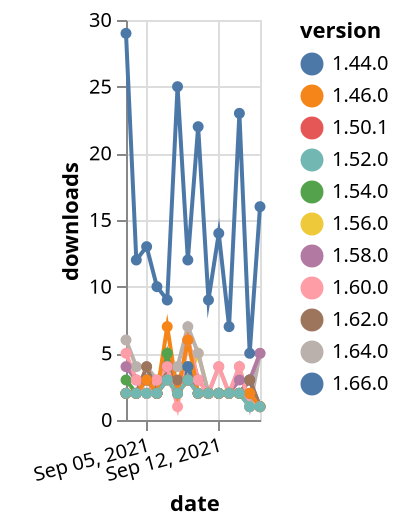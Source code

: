 {"$schema": "https://vega.github.io/schema/vega-lite/v5.json", "description": "A simple bar chart with embedded data.", "data": {"values": [{"date": "2021-09-03", "total": 4201, "delta": 2, "version": "1.56.0"}, {"date": "2021-09-04", "total": 4203, "delta": 2, "version": "1.56.0"}, {"date": "2021-09-05", "total": 4205, "delta": 2, "version": "1.56.0"}, {"date": "2021-09-06", "total": 4207, "delta": 2, "version": "1.56.0"}, {"date": "2021-09-07", "total": 4210, "delta": 3, "version": "1.56.0"}, {"date": "2021-09-08", "total": 4212, "delta": 2, "version": "1.56.0"}, {"date": "2021-09-09", "total": 4215, "delta": 3, "version": "1.56.0"}, {"date": "2021-09-10", "total": 4220, "delta": 5, "version": "1.56.0"}, {"date": "2021-09-11", "total": 4222, "delta": 2, "version": "1.56.0"}, {"date": "2021-09-12", "total": 4224, "delta": 2, "version": "1.56.0"}, {"date": "2021-09-13", "total": 4226, "delta": 2, "version": "1.56.0"}, {"date": "2021-09-14", "total": 4228, "delta": 2, "version": "1.56.0"}, {"date": "2021-09-15", "total": 4230, "delta": 2, "version": "1.56.0"}, {"date": "2021-09-16", "total": 4231, "delta": 1, "version": "1.56.0"}, {"date": "2021-09-03", "total": 1974, "delta": 6, "version": "1.64.0"}, {"date": "2021-09-04", "total": 1978, "delta": 4, "version": "1.64.0"}, {"date": "2021-09-05", "total": 1982, "delta": 4, "version": "1.64.0"}, {"date": "2021-09-06", "total": 1985, "delta": 3, "version": "1.64.0"}, {"date": "2021-09-07", "total": 1989, "delta": 4, "version": "1.64.0"}, {"date": "2021-09-08", "total": 1993, "delta": 4, "version": "1.64.0"}, {"date": "2021-09-09", "total": 2000, "delta": 7, "version": "1.64.0"}, {"date": "2021-09-10", "total": 2005, "delta": 5, "version": "1.64.0"}, {"date": "2021-09-11", "total": 2007, "delta": 2, "version": "1.64.0"}, {"date": "2021-09-12", "total": 2011, "delta": 4, "version": "1.64.0"}, {"date": "2021-09-13", "total": 2013, "delta": 2, "version": "1.64.0"}, {"date": "2021-09-14", "total": 2017, "delta": 4, "version": "1.64.0"}, {"date": "2021-09-15", "total": 2018, "delta": 1, "version": "1.64.0"}, {"date": "2021-09-16", "total": 2023, "delta": 5, "version": "1.64.0"}, {"date": "2021-09-03", "total": 4128, "delta": 3, "version": "1.54.0"}, {"date": "2021-09-04", "total": 4130, "delta": 2, "version": "1.54.0"}, {"date": "2021-09-05", "total": 4132, "delta": 2, "version": "1.54.0"}, {"date": "2021-09-06", "total": 4134, "delta": 2, "version": "1.54.0"}, {"date": "2021-09-07", "total": 4139, "delta": 5, "version": "1.54.0"}, {"date": "2021-09-08", "total": 4141, "delta": 2, "version": "1.54.0"}, {"date": "2021-09-09", "total": 4145, "delta": 4, "version": "1.54.0"}, {"date": "2021-09-10", "total": 4147, "delta": 2, "version": "1.54.0"}, {"date": "2021-09-11", "total": 4149, "delta": 2, "version": "1.54.0"}, {"date": "2021-09-12", "total": 4151, "delta": 2, "version": "1.54.0"}, {"date": "2021-09-13", "total": 4153, "delta": 2, "version": "1.54.0"}, {"date": "2021-09-14", "total": 4155, "delta": 2, "version": "1.54.0"}, {"date": "2021-09-15", "total": 4156, "delta": 1, "version": "1.54.0"}, {"date": "2021-09-16", "total": 4157, "delta": 1, "version": "1.54.0"}, {"date": "2021-09-03", "total": 3142, "delta": 4, "version": "1.58.0"}, {"date": "2021-09-04", "total": 3145, "delta": 3, "version": "1.58.0"}, {"date": "2021-09-05", "total": 3148, "delta": 3, "version": "1.58.0"}, {"date": "2021-09-06", "total": 3150, "delta": 2, "version": "1.58.0"}, {"date": "2021-09-07", "total": 3154, "delta": 4, "version": "1.58.0"}, {"date": "2021-09-08", "total": 3156, "delta": 2, "version": "1.58.0"}, {"date": "2021-09-09", "total": 3162, "delta": 6, "version": "1.58.0"}, {"date": "2021-09-10", "total": 3165, "delta": 3, "version": "1.58.0"}, {"date": "2021-09-11", "total": 3167, "delta": 2, "version": "1.58.0"}, {"date": "2021-09-12", "total": 3169, "delta": 2, "version": "1.58.0"}, {"date": "2021-09-13", "total": 3171, "delta": 2, "version": "1.58.0"}, {"date": "2021-09-14", "total": 3174, "delta": 3, "version": "1.58.0"}, {"date": "2021-09-15", "total": 3177, "delta": 3, "version": "1.58.0"}, {"date": "2021-09-16", "total": 3182, "delta": 5, "version": "1.58.0"}, {"date": "2021-09-03", "total": 5613, "delta": 2, "version": "1.44.0"}, {"date": "2021-09-04", "total": 5615, "delta": 2, "version": "1.44.0"}, {"date": "2021-09-05", "total": 5618, "delta": 3, "version": "1.44.0"}, {"date": "2021-09-06", "total": 5620, "delta": 2, "version": "1.44.0"}, {"date": "2021-09-07", "total": 5624, "delta": 4, "version": "1.44.0"}, {"date": "2021-09-08", "total": 5626, "delta": 2, "version": "1.44.0"}, {"date": "2021-09-09", "total": 5630, "delta": 4, "version": "1.44.0"}, {"date": "2021-09-10", "total": 5632, "delta": 2, "version": "1.44.0"}, {"date": "2021-09-11", "total": 5634, "delta": 2, "version": "1.44.0"}, {"date": "2021-09-12", "total": 5636, "delta": 2, "version": "1.44.0"}, {"date": "2021-09-13", "total": 5638, "delta": 2, "version": "1.44.0"}, {"date": "2021-09-14", "total": 5640, "delta": 2, "version": "1.44.0"}, {"date": "2021-09-15", "total": 5643, "delta": 3, "version": "1.44.0"}, {"date": "2021-09-16", "total": 5644, "delta": 1, "version": "1.44.0"}, {"date": "2021-09-03", "total": 2662, "delta": 2, "version": "1.50.1"}, {"date": "2021-09-04", "total": 2664, "delta": 2, "version": "1.50.1"}, {"date": "2021-09-05", "total": 2666, "delta": 2, "version": "1.50.1"}, {"date": "2021-09-06", "total": 2668, "delta": 2, "version": "1.50.1"}, {"date": "2021-09-07", "total": 2671, "delta": 3, "version": "1.50.1"}, {"date": "2021-09-08", "total": 2673, "delta": 2, "version": "1.50.1"}, {"date": "2021-09-09", "total": 2676, "delta": 3, "version": "1.50.1"}, {"date": "2021-09-10", "total": 2678, "delta": 2, "version": "1.50.1"}, {"date": "2021-09-11", "total": 2680, "delta": 2, "version": "1.50.1"}, {"date": "2021-09-12", "total": 2682, "delta": 2, "version": "1.50.1"}, {"date": "2021-09-13", "total": 2684, "delta": 2, "version": "1.50.1"}, {"date": "2021-09-14", "total": 2686, "delta": 2, "version": "1.50.1"}, {"date": "2021-09-15", "total": 2688, "delta": 2, "version": "1.50.1"}, {"date": "2021-09-16", "total": 2689, "delta": 1, "version": "1.50.1"}, {"date": "2021-09-03", "total": 1492, "delta": 2, "version": "1.62.0"}, {"date": "2021-09-04", "total": 1494, "delta": 2, "version": "1.62.0"}, {"date": "2021-09-05", "total": 1498, "delta": 4, "version": "1.62.0"}, {"date": "2021-09-06", "total": 1500, "delta": 2, "version": "1.62.0"}, {"date": "2021-09-07", "total": 1504, "delta": 4, "version": "1.62.0"}, {"date": "2021-09-08", "total": 1507, "delta": 3, "version": "1.62.0"}, {"date": "2021-09-09", "total": 1510, "delta": 3, "version": "1.62.0"}, {"date": "2021-09-10", "total": 1512, "delta": 2, "version": "1.62.0"}, {"date": "2021-09-11", "total": 1514, "delta": 2, "version": "1.62.0"}, {"date": "2021-09-12", "total": 1516, "delta": 2, "version": "1.62.0"}, {"date": "2021-09-13", "total": 1518, "delta": 2, "version": "1.62.0"}, {"date": "2021-09-14", "total": 1520, "delta": 2, "version": "1.62.0"}, {"date": "2021-09-15", "total": 1523, "delta": 3, "version": "1.62.0"}, {"date": "2021-09-16", "total": 1524, "delta": 1, "version": "1.62.0"}, {"date": "2021-09-03", "total": 2755, "delta": 5, "version": "1.60.0"}, {"date": "2021-09-04", "total": 2758, "delta": 3, "version": "1.60.0"}, {"date": "2021-09-05", "total": 2760, "delta": 2, "version": "1.60.0"}, {"date": "2021-09-06", "total": 2763, "delta": 3, "version": "1.60.0"}, {"date": "2021-09-07", "total": 2767, "delta": 4, "version": "1.60.0"}, {"date": "2021-09-08", "total": 2768, "delta": 1, "version": "1.60.0"}, {"date": "2021-09-09", "total": 2774, "delta": 6, "version": "1.60.0"}, {"date": "2021-09-10", "total": 2777, "delta": 3, "version": "1.60.0"}, {"date": "2021-09-11", "total": 2779, "delta": 2, "version": "1.60.0"}, {"date": "2021-09-12", "total": 2783, "delta": 4, "version": "1.60.0"}, {"date": "2021-09-13", "total": 2785, "delta": 2, "version": "1.60.0"}, {"date": "2021-09-14", "total": 2789, "delta": 4, "version": "1.60.0"}, {"date": "2021-09-15", "total": 2790, "delta": 1, "version": "1.60.0"}, {"date": "2021-09-16", "total": 2791, "delta": 1, "version": "1.60.0"}, {"date": "2021-09-03", "total": 6567, "delta": 2, "version": "1.46.0"}, {"date": "2021-09-04", "total": 6569, "delta": 2, "version": "1.46.0"}, {"date": "2021-09-05", "total": 6572, "delta": 3, "version": "1.46.0"}, {"date": "2021-09-06", "total": 6574, "delta": 2, "version": "1.46.0"}, {"date": "2021-09-07", "total": 6581, "delta": 7, "version": "1.46.0"}, {"date": "2021-09-08", "total": 6583, "delta": 2, "version": "1.46.0"}, {"date": "2021-09-09", "total": 6589, "delta": 6, "version": "1.46.0"}, {"date": "2021-09-10", "total": 6591, "delta": 2, "version": "1.46.0"}, {"date": "2021-09-11", "total": 6593, "delta": 2, "version": "1.46.0"}, {"date": "2021-09-12", "total": 6595, "delta": 2, "version": "1.46.0"}, {"date": "2021-09-13", "total": 6597, "delta": 2, "version": "1.46.0"}, {"date": "2021-09-14", "total": 6599, "delta": 2, "version": "1.46.0"}, {"date": "2021-09-15", "total": 6601, "delta": 2, "version": "1.46.0"}, {"date": "2021-09-16", "total": 6602, "delta": 1, "version": "1.46.0"}, {"date": "2021-09-03", "total": 806, "delta": 29, "version": "1.66.0"}, {"date": "2021-09-04", "total": 818, "delta": 12, "version": "1.66.0"}, {"date": "2021-09-05", "total": 831, "delta": 13, "version": "1.66.0"}, {"date": "2021-09-06", "total": 841, "delta": 10, "version": "1.66.0"}, {"date": "2021-09-07", "total": 850, "delta": 9, "version": "1.66.0"}, {"date": "2021-09-08", "total": 875, "delta": 25, "version": "1.66.0"}, {"date": "2021-09-09", "total": 887, "delta": 12, "version": "1.66.0"}, {"date": "2021-09-10", "total": 909, "delta": 22, "version": "1.66.0"}, {"date": "2021-09-11", "total": 918, "delta": 9, "version": "1.66.0"}, {"date": "2021-09-12", "total": 932, "delta": 14, "version": "1.66.0"}, {"date": "2021-09-13", "total": 939, "delta": 7, "version": "1.66.0"}, {"date": "2021-09-14", "total": 962, "delta": 23, "version": "1.66.0"}, {"date": "2021-09-15", "total": 967, "delta": 5, "version": "1.66.0"}, {"date": "2021-09-16", "total": 983, "delta": 16, "version": "1.66.0"}, {"date": "2021-09-03", "total": 5033, "delta": 2, "version": "1.52.0"}, {"date": "2021-09-04", "total": 5035, "delta": 2, "version": "1.52.0"}, {"date": "2021-09-05", "total": 5037, "delta": 2, "version": "1.52.0"}, {"date": "2021-09-06", "total": 5039, "delta": 2, "version": "1.52.0"}, {"date": "2021-09-07", "total": 5042, "delta": 3, "version": "1.52.0"}, {"date": "2021-09-08", "total": 5044, "delta": 2, "version": "1.52.0"}, {"date": "2021-09-09", "total": 5047, "delta": 3, "version": "1.52.0"}, {"date": "2021-09-10", "total": 5049, "delta": 2, "version": "1.52.0"}, {"date": "2021-09-11", "total": 5051, "delta": 2, "version": "1.52.0"}, {"date": "2021-09-12", "total": 5053, "delta": 2, "version": "1.52.0"}, {"date": "2021-09-13", "total": 5055, "delta": 2, "version": "1.52.0"}, {"date": "2021-09-14", "total": 5057, "delta": 2, "version": "1.52.0"}, {"date": "2021-09-15", "total": 5058, "delta": 1, "version": "1.52.0"}, {"date": "2021-09-16", "total": 5059, "delta": 1, "version": "1.52.0"}]}, "width": "container", "mark": {"type": "line", "point": {"filled": true}}, "encoding": {"x": {"field": "date", "type": "temporal", "timeUnit": "yearmonthdate", "title": "date", "axis": {"labelAngle": -15}}, "y": {"field": "delta", "type": "quantitative", "title": "downloads"}, "color": {"field": "version", "type": "nominal"}, "tooltip": {"field": "delta"}}}